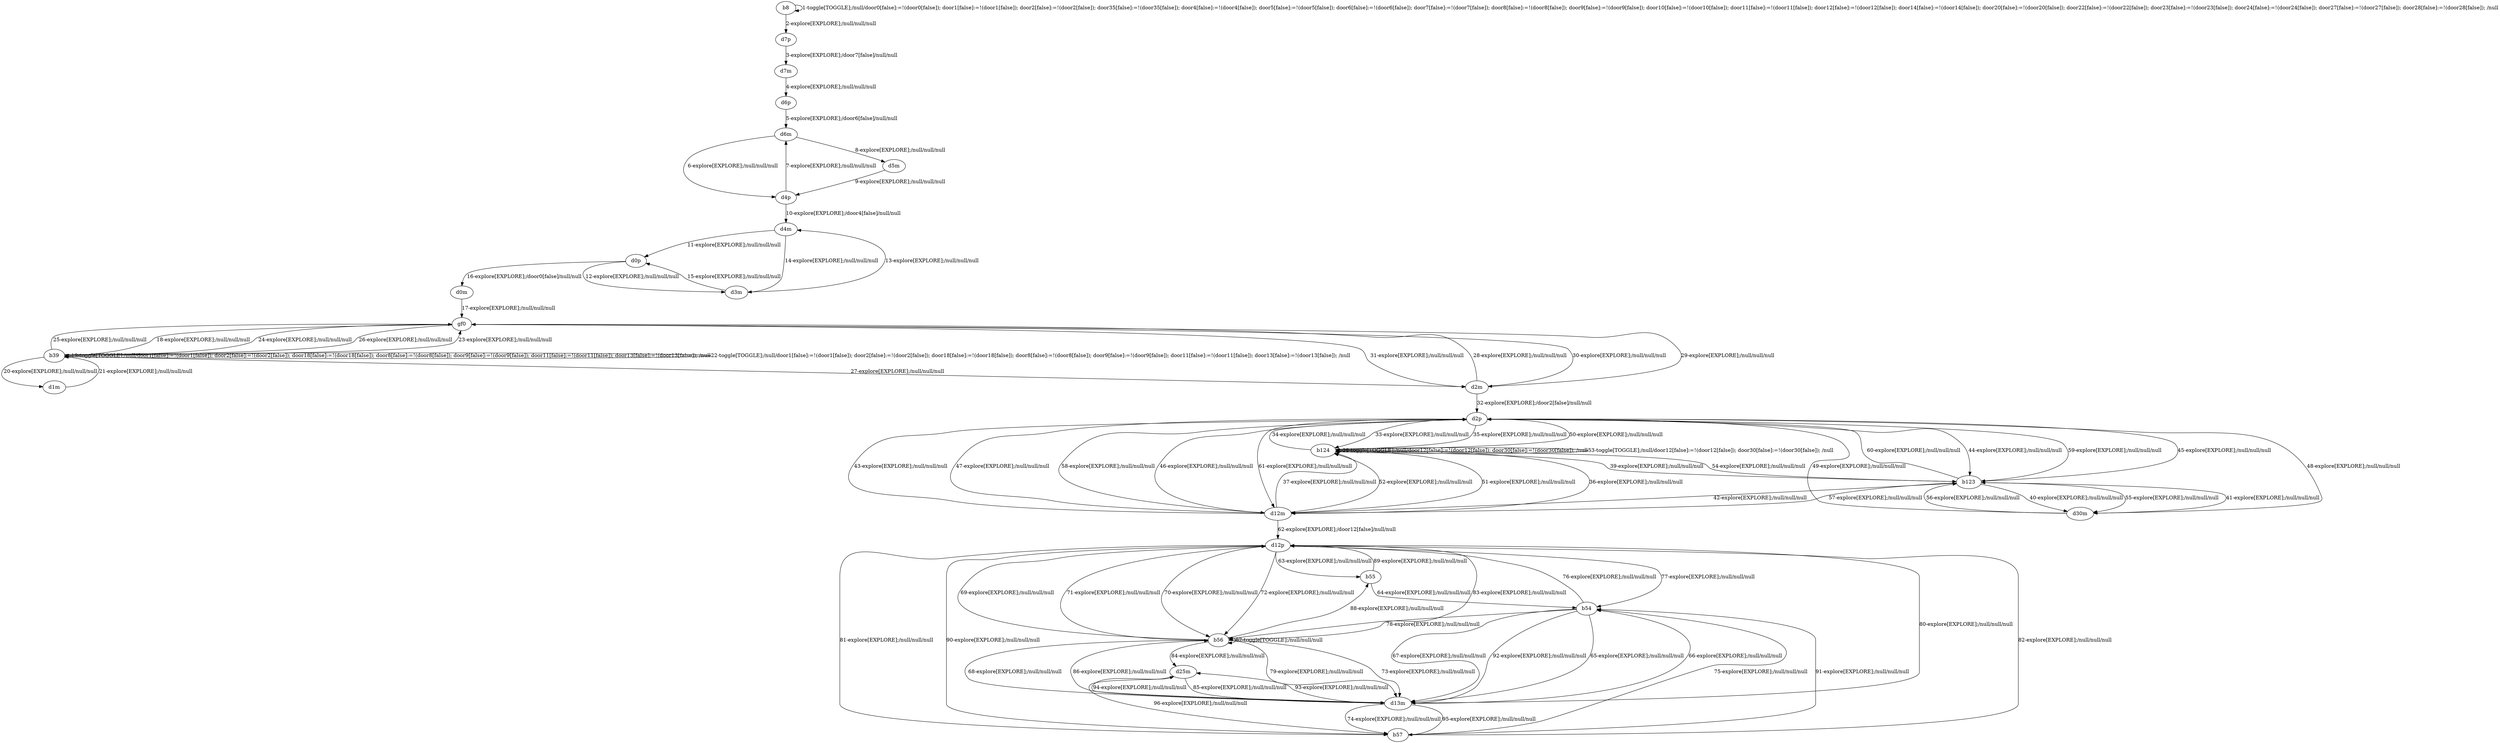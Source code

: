 # Total number of goals covered by this test: 1
# d13m --> d12p

digraph g {
"b8" -> "b8" [label = "1-toggle[TOGGLE];/null/door0[false]:=!(door0[false]); door1[false]:=!(door1[false]); door2[false]:=!(door2[false]); door35[false]:=!(door35[false]); door4[false]:=!(door4[false]); door5[false]:=!(door5[false]); door6[false]:=!(door6[false]); door7[false]:=!(door7[false]); door8[false]:=!(door8[false]); door9[false]:=!(door9[false]); door10[false]:=!(door10[false]); door11[false]:=!(door11[false]); door12[false]:=!(door12[false]); door14[false]:=!(door14[false]); door20[false]:=!(door20[false]); door22[false]:=!(door22[false]); door23[false]:=!(door23[false]); door24[false]:=!(door24[false]); door27[false]:=!(door27[false]); door28[false]:=!(door28[false]); /null"];
"b8" -> "d7p" [label = "2-explore[EXPLORE];/null/null/null"];
"d7p" -> "d7m" [label = "3-explore[EXPLORE];/door7[false]/null/null"];
"d7m" -> "d6p" [label = "4-explore[EXPLORE];/null/null/null"];
"d6p" -> "d6m" [label = "5-explore[EXPLORE];/door6[false]/null/null"];
"d6m" -> "d4p" [label = "6-explore[EXPLORE];/null/null/null"];
"d4p" -> "d6m" [label = "7-explore[EXPLORE];/null/null/null"];
"d6m" -> "d5m" [label = "8-explore[EXPLORE];/null/null/null"];
"d5m" -> "d4p" [label = "9-explore[EXPLORE];/null/null/null"];
"d4p" -> "d4m" [label = "10-explore[EXPLORE];/door4[false]/null/null"];
"d4m" -> "d0p" [label = "11-explore[EXPLORE];/null/null/null"];
"d0p" -> "d3m" [label = "12-explore[EXPLORE];/null/null/null"];
"d3m" -> "d4m" [label = "13-explore[EXPLORE];/null/null/null"];
"d4m" -> "d3m" [label = "14-explore[EXPLORE];/null/null/null"];
"d3m" -> "d0p" [label = "15-explore[EXPLORE];/null/null/null"];
"d0p" -> "d0m" [label = "16-explore[EXPLORE];/door0[false]/null/null"];
"d0m" -> "gf0" [label = "17-explore[EXPLORE];/null/null/null"];
"gf0" -> "b39" [label = "18-explore[EXPLORE];/null/null/null"];
"b39" -> "b39" [label = "19-toggle[TOGGLE];/null/door1[false]:=!(door1[false]); door2[false]:=!(door2[false]); door18[false]:=!(door18[false]); door8[false]:=!(door8[false]); door9[false]:=!(door9[false]); door11[false]:=!(door11[false]); door13[false]:=!(door13[false]); /null"];
"b39" -> "d1m" [label = "20-explore[EXPLORE];/null/null/null"];
"d1m" -> "b39" [label = "21-explore[EXPLORE];/null/null/null"];
"b39" -> "b39" [label = "22-toggle[TOGGLE];/null/door1[false]:=!(door1[false]); door2[false]:=!(door2[false]); door18[false]:=!(door18[false]); door8[false]:=!(door8[false]); door9[false]:=!(door9[false]); door11[false]:=!(door11[false]); door13[false]:=!(door13[false]); /null"];
"b39" -> "gf0" [label = "23-explore[EXPLORE];/null/null/null"];
"gf0" -> "b39" [label = "24-explore[EXPLORE];/null/null/null"];
"b39" -> "gf0" [label = "25-explore[EXPLORE];/null/null/null"];
"gf0" -> "b39" [label = "26-explore[EXPLORE];/null/null/null"];
"b39" -> "d2m" [label = "27-explore[EXPLORE];/null/null/null"];
"d2m" -> "gf0" [label = "28-explore[EXPLORE];/null/null/null"];
"gf0" -> "d2m" [label = "29-explore[EXPLORE];/null/null/null"];
"d2m" -> "gf0" [label = "30-explore[EXPLORE];/null/null/null"];
"gf0" -> "d2m" [label = "31-explore[EXPLORE];/null/null/null"];
"d2m" -> "d2p" [label = "32-explore[EXPLORE];/door2[false]/null/null"];
"d2p" -> "b124" [label = "33-explore[EXPLORE];/null/null/null"];
"b124" -> "d2p" [label = "34-explore[EXPLORE];/null/null/null"];
"d2p" -> "b124" [label = "35-explore[EXPLORE];/null/null/null"];
"b124" -> "d12m" [label = "36-explore[EXPLORE];/null/null/null"];
"d12m" -> "b124" [label = "37-explore[EXPLORE];/null/null/null"];
"b124" -> "b124" [label = "38-toggle[TOGGLE];/null/door12[false]:=!(door12[false]); door30[false]:=!(door30[false]); /null"];
"b124" -> "b123" [label = "39-explore[EXPLORE];/null/null/null"];
"b123" -> "d30m" [label = "40-explore[EXPLORE];/null/null/null"];
"d30m" -> "b123" [label = "41-explore[EXPLORE];/null/null/null"];
"b123" -> "d12m" [label = "42-explore[EXPLORE];/null/null/null"];
"d12m" -> "d2p" [label = "43-explore[EXPLORE];/null/null/null"];
"d2p" -> "b123" [label = "44-explore[EXPLORE];/null/null/null"];
"b123" -> "d2p" [label = "45-explore[EXPLORE];/null/null/null"];
"d2p" -> "d12m" [label = "46-explore[EXPLORE];/null/null/null"];
"d12m" -> "d2p" [label = "47-explore[EXPLORE];/null/null/null"];
"d2p" -> "d30m" [label = "48-explore[EXPLORE];/null/null/null"];
"d30m" -> "d2p" [label = "49-explore[EXPLORE];/null/null/null"];
"d2p" -> "b124" [label = "50-explore[EXPLORE];/null/null/null"];
"b124" -> "d12m" [label = "51-explore[EXPLORE];/null/null/null"];
"d12m" -> "b124" [label = "52-explore[EXPLORE];/null/null/null"];
"b124" -> "b124" [label = "53-toggle[TOGGLE];/null/door12[false]:=!(door12[false]); door30[false]:=!(door30[false]); /null"];
"b124" -> "b123" [label = "54-explore[EXPLORE];/null/null/null"];
"b123" -> "d30m" [label = "55-explore[EXPLORE];/null/null/null"];
"d30m" -> "b123" [label = "56-explore[EXPLORE];/null/null/null"];
"b123" -> "d12m" [label = "57-explore[EXPLORE];/null/null/null"];
"d12m" -> "d2p" [label = "58-explore[EXPLORE];/null/null/null"];
"d2p" -> "b123" [label = "59-explore[EXPLORE];/null/null/null"];
"b123" -> "d2p" [label = "60-explore[EXPLORE];/null/null/null"];
"d2p" -> "d12m" [label = "61-explore[EXPLORE];/null/null/null"];
"d12m" -> "d12p" [label = "62-explore[EXPLORE];/door12[false]/null/null"];
"d12p" -> "b55" [label = "63-explore[EXPLORE];/null/null/null"];
"b55" -> "b54" [label = "64-explore[EXPLORE];/null/null/null"];
"b54" -> "d13m" [label = "65-explore[EXPLORE];/null/null/null"];
"d13m" -> "b54" [label = "66-explore[EXPLORE];/null/null/null"];
"b54" -> "d13m" [label = "67-explore[EXPLORE];/null/null/null"];
"d13m" -> "b56" [label = "68-explore[EXPLORE];/null/null/null"];
"b56" -> "d12p" [label = "69-explore[EXPLORE];/null/null/null"];
"d12p" -> "b56" [label = "70-explore[EXPLORE];/null/null/null"];
"b56" -> "d12p" [label = "71-explore[EXPLORE];/null/null/null"];
"d12p" -> "b56" [label = "72-explore[EXPLORE];/null/null/null"];
"b56" -> "d13m" [label = "73-explore[EXPLORE];/null/null/null"];
"d13m" -> "b57" [label = "74-explore[EXPLORE];/null/null/null"];
"b57" -> "b54" [label = "75-explore[EXPLORE];/null/null/null"];
"b54" -> "d12p" [label = "76-explore[EXPLORE];/null/null/null"];
"d12p" -> "b54" [label = "77-explore[EXPLORE];/null/null/null"];
"b54" -> "b56" [label = "78-explore[EXPLORE];/null/null/null"];
"b56" -> "d13m" [label = "79-explore[EXPLORE];/null/null/null"];
"d13m" -> "d12p" [label = "80-explore[EXPLORE];/null/null/null"];
"d12p" -> "b57" [label = "81-explore[EXPLORE];/null/null/null"];
"b57" -> "d12p" [label = "82-explore[EXPLORE];/null/null/null"];
"d12p" -> "b56" [label = "83-explore[EXPLORE];/null/null/null"];
"b56" -> "d25m" [label = "84-explore[EXPLORE];/null/null/null"];
"d25m" -> "d13m" [label = "85-explore[EXPLORE];/null/null/null"];
"d13m" -> "b56" [label = "86-explore[EXPLORE];/null/null/null"];
"b56" -> "b56" [label = "87-toggle[TOGGLE];/null/null/null"];
"b56" -> "b55" [label = "88-explore[EXPLORE];/null/null/null"];
"b55" -> "d12p" [label = "89-explore[EXPLORE];/null/null/null"];
"d12p" -> "b57" [label = "90-explore[EXPLORE];/null/null/null"];
"b57" -> "b54" [label = "91-explore[EXPLORE];/null/null/null"];
"b54" -> "d13m" [label = "92-explore[EXPLORE];/null/null/null"];
"d13m" -> "d25m" [label = "93-explore[EXPLORE];/null/null/null"];
"d25m" -> "d13m" [label = "94-explore[EXPLORE];/null/null/null"];
"d13m" -> "b57" [label = "95-explore[EXPLORE];/null/null/null"];
"b57" -> "d25m" [label = "96-explore[EXPLORE];/null/null/null"];
}